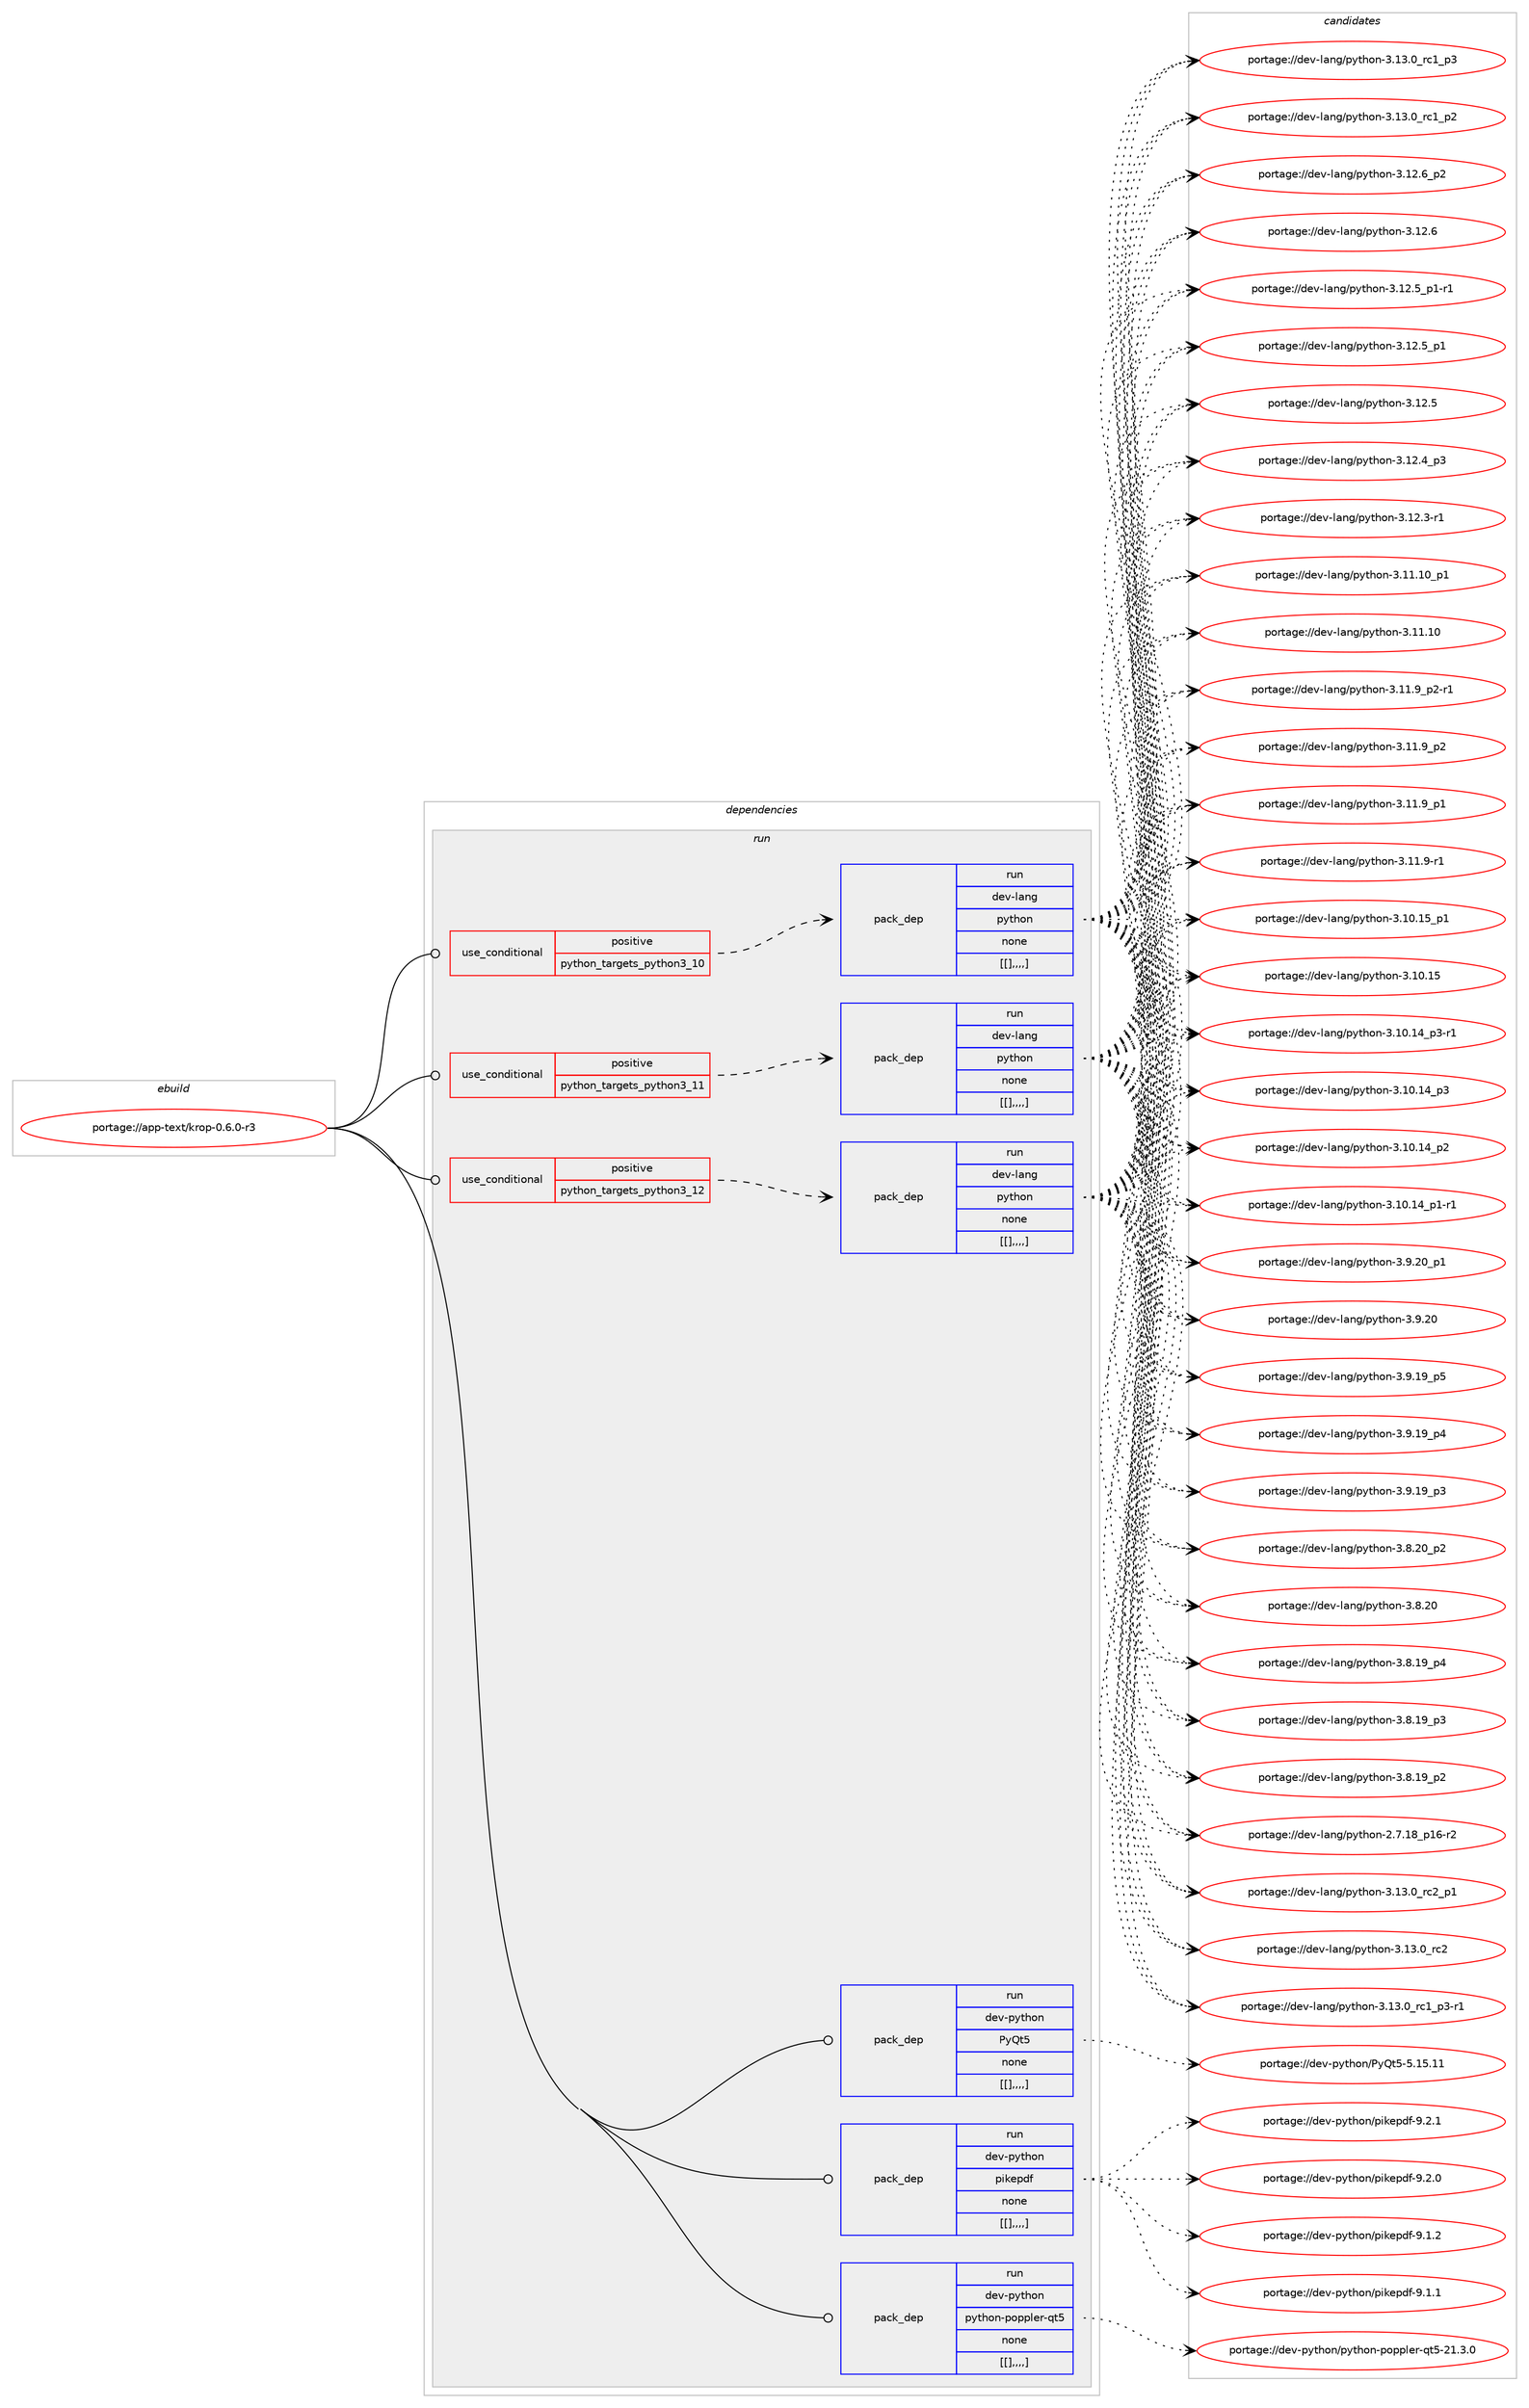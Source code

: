 digraph prolog {

# *************
# Graph options
# *************

newrank=true;
concentrate=true;
compound=true;
graph [rankdir=LR,fontname=Helvetica,fontsize=10,ranksep=1.5];#, ranksep=2.5, nodesep=0.2];
edge  [arrowhead=vee];
node  [fontname=Helvetica,fontsize=10];

# **********
# The ebuild
# **********

subgraph cluster_leftcol {
color=gray;
label=<<i>ebuild</i>>;
id [label="portage://app-text/krop-0.6.0-r3", color=red, width=4, href="../app-text/krop-0.6.0-r3.svg"];
}

# ****************
# The dependencies
# ****************

subgraph cluster_midcol {
color=gray;
label=<<i>dependencies</i>>;
subgraph cluster_compile {
fillcolor="#eeeeee";
style=filled;
label=<<i>compile</i>>;
}
subgraph cluster_compileandrun {
fillcolor="#eeeeee";
style=filled;
label=<<i>compile and run</i>>;
}
subgraph cluster_run {
fillcolor="#eeeeee";
style=filled;
label=<<i>run</i>>;
subgraph cond15508 {
dependency55969 [label=<<TABLE BORDER="0" CELLBORDER="1" CELLSPACING="0" CELLPADDING="4"><TR><TD ROWSPAN="3" CELLPADDING="10">use_conditional</TD></TR><TR><TD>positive</TD></TR><TR><TD>python_targets_python3_10</TD></TR></TABLE>>, shape=none, color=red];
subgraph pack39969 {
dependency55970 [label=<<TABLE BORDER="0" CELLBORDER="1" CELLSPACING="0" CELLPADDING="4" WIDTH="220"><TR><TD ROWSPAN="6" CELLPADDING="30">pack_dep</TD></TR><TR><TD WIDTH="110">run</TD></TR><TR><TD>dev-lang</TD></TR><TR><TD>python</TD></TR><TR><TD>none</TD></TR><TR><TD>[[],,,,]</TD></TR></TABLE>>, shape=none, color=blue];
}
dependency55969:e -> dependency55970:w [weight=20,style="dashed",arrowhead="vee"];
}
id:e -> dependency55969:w [weight=20,style="solid",arrowhead="odot"];
subgraph cond15509 {
dependency55971 [label=<<TABLE BORDER="0" CELLBORDER="1" CELLSPACING="0" CELLPADDING="4"><TR><TD ROWSPAN="3" CELLPADDING="10">use_conditional</TD></TR><TR><TD>positive</TD></TR><TR><TD>python_targets_python3_11</TD></TR></TABLE>>, shape=none, color=red];
subgraph pack39970 {
dependency55972 [label=<<TABLE BORDER="0" CELLBORDER="1" CELLSPACING="0" CELLPADDING="4" WIDTH="220"><TR><TD ROWSPAN="6" CELLPADDING="30">pack_dep</TD></TR><TR><TD WIDTH="110">run</TD></TR><TR><TD>dev-lang</TD></TR><TR><TD>python</TD></TR><TR><TD>none</TD></TR><TR><TD>[[],,,,]</TD></TR></TABLE>>, shape=none, color=blue];
}
dependency55971:e -> dependency55972:w [weight=20,style="dashed",arrowhead="vee"];
}
id:e -> dependency55971:w [weight=20,style="solid",arrowhead="odot"];
subgraph cond15510 {
dependency55973 [label=<<TABLE BORDER="0" CELLBORDER="1" CELLSPACING="0" CELLPADDING="4"><TR><TD ROWSPAN="3" CELLPADDING="10">use_conditional</TD></TR><TR><TD>positive</TD></TR><TR><TD>python_targets_python3_12</TD></TR></TABLE>>, shape=none, color=red];
subgraph pack39971 {
dependency55974 [label=<<TABLE BORDER="0" CELLBORDER="1" CELLSPACING="0" CELLPADDING="4" WIDTH="220"><TR><TD ROWSPAN="6" CELLPADDING="30">pack_dep</TD></TR><TR><TD WIDTH="110">run</TD></TR><TR><TD>dev-lang</TD></TR><TR><TD>python</TD></TR><TR><TD>none</TD></TR><TR><TD>[[],,,,]</TD></TR></TABLE>>, shape=none, color=blue];
}
dependency55973:e -> dependency55974:w [weight=20,style="dashed",arrowhead="vee"];
}
id:e -> dependency55973:w [weight=20,style="solid",arrowhead="odot"];
subgraph pack39972 {
dependency55975 [label=<<TABLE BORDER="0" CELLBORDER="1" CELLSPACING="0" CELLPADDING="4" WIDTH="220"><TR><TD ROWSPAN="6" CELLPADDING="30">pack_dep</TD></TR><TR><TD WIDTH="110">run</TD></TR><TR><TD>dev-python</TD></TR><TR><TD>PyQt5</TD></TR><TR><TD>none</TD></TR><TR><TD>[[],,,,]</TD></TR></TABLE>>, shape=none, color=blue];
}
id:e -> dependency55975:w [weight=20,style="solid",arrowhead="odot"];
subgraph pack39973 {
dependency55976 [label=<<TABLE BORDER="0" CELLBORDER="1" CELLSPACING="0" CELLPADDING="4" WIDTH="220"><TR><TD ROWSPAN="6" CELLPADDING="30">pack_dep</TD></TR><TR><TD WIDTH="110">run</TD></TR><TR><TD>dev-python</TD></TR><TR><TD>pikepdf</TD></TR><TR><TD>none</TD></TR><TR><TD>[[],,,,]</TD></TR></TABLE>>, shape=none, color=blue];
}
id:e -> dependency55976:w [weight=20,style="solid",arrowhead="odot"];
subgraph pack39974 {
dependency55977 [label=<<TABLE BORDER="0" CELLBORDER="1" CELLSPACING="0" CELLPADDING="4" WIDTH="220"><TR><TD ROWSPAN="6" CELLPADDING="30">pack_dep</TD></TR><TR><TD WIDTH="110">run</TD></TR><TR><TD>dev-python</TD></TR><TR><TD>python-poppler-qt5</TD></TR><TR><TD>none</TD></TR><TR><TD>[[],,,,]</TD></TR></TABLE>>, shape=none, color=blue];
}
id:e -> dependency55977:w [weight=20,style="solid",arrowhead="odot"];
}
}

# **************
# The candidates
# **************

subgraph cluster_choices {
rank=same;
color=gray;
label=<<i>candidates</i>>;

subgraph choice39969 {
color=black;
nodesep=1;
choice100101118451089711010347112121116104111110455146495146489511499509511249 [label="portage://dev-lang/python-3.13.0_rc2_p1", color=red, width=4,href="../dev-lang/python-3.13.0_rc2_p1.svg"];
choice10010111845108971101034711212111610411111045514649514648951149950 [label="portage://dev-lang/python-3.13.0_rc2", color=red, width=4,href="../dev-lang/python-3.13.0_rc2.svg"];
choice1001011184510897110103471121211161041111104551464951464895114994995112514511449 [label="portage://dev-lang/python-3.13.0_rc1_p3-r1", color=red, width=4,href="../dev-lang/python-3.13.0_rc1_p3-r1.svg"];
choice100101118451089711010347112121116104111110455146495146489511499499511251 [label="portage://dev-lang/python-3.13.0_rc1_p3", color=red, width=4,href="../dev-lang/python-3.13.0_rc1_p3.svg"];
choice100101118451089711010347112121116104111110455146495146489511499499511250 [label="portage://dev-lang/python-3.13.0_rc1_p2", color=red, width=4,href="../dev-lang/python-3.13.0_rc1_p2.svg"];
choice100101118451089711010347112121116104111110455146495046549511250 [label="portage://dev-lang/python-3.12.6_p2", color=red, width=4,href="../dev-lang/python-3.12.6_p2.svg"];
choice10010111845108971101034711212111610411111045514649504654 [label="portage://dev-lang/python-3.12.6", color=red, width=4,href="../dev-lang/python-3.12.6.svg"];
choice1001011184510897110103471121211161041111104551464950465395112494511449 [label="portage://dev-lang/python-3.12.5_p1-r1", color=red, width=4,href="../dev-lang/python-3.12.5_p1-r1.svg"];
choice100101118451089711010347112121116104111110455146495046539511249 [label="portage://dev-lang/python-3.12.5_p1", color=red, width=4,href="../dev-lang/python-3.12.5_p1.svg"];
choice10010111845108971101034711212111610411111045514649504653 [label="portage://dev-lang/python-3.12.5", color=red, width=4,href="../dev-lang/python-3.12.5.svg"];
choice100101118451089711010347112121116104111110455146495046529511251 [label="portage://dev-lang/python-3.12.4_p3", color=red, width=4,href="../dev-lang/python-3.12.4_p3.svg"];
choice100101118451089711010347112121116104111110455146495046514511449 [label="portage://dev-lang/python-3.12.3-r1", color=red, width=4,href="../dev-lang/python-3.12.3-r1.svg"];
choice10010111845108971101034711212111610411111045514649494649489511249 [label="portage://dev-lang/python-3.11.10_p1", color=red, width=4,href="../dev-lang/python-3.11.10_p1.svg"];
choice1001011184510897110103471121211161041111104551464949464948 [label="portage://dev-lang/python-3.11.10", color=red, width=4,href="../dev-lang/python-3.11.10.svg"];
choice1001011184510897110103471121211161041111104551464949465795112504511449 [label="portage://dev-lang/python-3.11.9_p2-r1", color=red, width=4,href="../dev-lang/python-3.11.9_p2-r1.svg"];
choice100101118451089711010347112121116104111110455146494946579511250 [label="portage://dev-lang/python-3.11.9_p2", color=red, width=4,href="../dev-lang/python-3.11.9_p2.svg"];
choice100101118451089711010347112121116104111110455146494946579511249 [label="portage://dev-lang/python-3.11.9_p1", color=red, width=4,href="../dev-lang/python-3.11.9_p1.svg"];
choice100101118451089711010347112121116104111110455146494946574511449 [label="portage://dev-lang/python-3.11.9-r1", color=red, width=4,href="../dev-lang/python-3.11.9-r1.svg"];
choice10010111845108971101034711212111610411111045514649484649539511249 [label="portage://dev-lang/python-3.10.15_p1", color=red, width=4,href="../dev-lang/python-3.10.15_p1.svg"];
choice1001011184510897110103471121211161041111104551464948464953 [label="portage://dev-lang/python-3.10.15", color=red, width=4,href="../dev-lang/python-3.10.15.svg"];
choice100101118451089711010347112121116104111110455146494846495295112514511449 [label="portage://dev-lang/python-3.10.14_p3-r1", color=red, width=4,href="../dev-lang/python-3.10.14_p3-r1.svg"];
choice10010111845108971101034711212111610411111045514649484649529511251 [label="portage://dev-lang/python-3.10.14_p3", color=red, width=4,href="../dev-lang/python-3.10.14_p3.svg"];
choice10010111845108971101034711212111610411111045514649484649529511250 [label="portage://dev-lang/python-3.10.14_p2", color=red, width=4,href="../dev-lang/python-3.10.14_p2.svg"];
choice100101118451089711010347112121116104111110455146494846495295112494511449 [label="portage://dev-lang/python-3.10.14_p1-r1", color=red, width=4,href="../dev-lang/python-3.10.14_p1-r1.svg"];
choice100101118451089711010347112121116104111110455146574650489511249 [label="portage://dev-lang/python-3.9.20_p1", color=red, width=4,href="../dev-lang/python-3.9.20_p1.svg"];
choice10010111845108971101034711212111610411111045514657465048 [label="portage://dev-lang/python-3.9.20", color=red, width=4,href="../dev-lang/python-3.9.20.svg"];
choice100101118451089711010347112121116104111110455146574649579511253 [label="portage://dev-lang/python-3.9.19_p5", color=red, width=4,href="../dev-lang/python-3.9.19_p5.svg"];
choice100101118451089711010347112121116104111110455146574649579511252 [label="portage://dev-lang/python-3.9.19_p4", color=red, width=4,href="../dev-lang/python-3.9.19_p4.svg"];
choice100101118451089711010347112121116104111110455146574649579511251 [label="portage://dev-lang/python-3.9.19_p3", color=red, width=4,href="../dev-lang/python-3.9.19_p3.svg"];
choice100101118451089711010347112121116104111110455146564650489511250 [label="portage://dev-lang/python-3.8.20_p2", color=red, width=4,href="../dev-lang/python-3.8.20_p2.svg"];
choice10010111845108971101034711212111610411111045514656465048 [label="portage://dev-lang/python-3.8.20", color=red, width=4,href="../dev-lang/python-3.8.20.svg"];
choice100101118451089711010347112121116104111110455146564649579511252 [label="portage://dev-lang/python-3.8.19_p4", color=red, width=4,href="../dev-lang/python-3.8.19_p4.svg"];
choice100101118451089711010347112121116104111110455146564649579511251 [label="portage://dev-lang/python-3.8.19_p3", color=red, width=4,href="../dev-lang/python-3.8.19_p3.svg"];
choice100101118451089711010347112121116104111110455146564649579511250 [label="portage://dev-lang/python-3.8.19_p2", color=red, width=4,href="../dev-lang/python-3.8.19_p2.svg"];
choice100101118451089711010347112121116104111110455046554649569511249544511450 [label="portage://dev-lang/python-2.7.18_p16-r2", color=red, width=4,href="../dev-lang/python-2.7.18_p16-r2.svg"];
dependency55970:e -> choice100101118451089711010347112121116104111110455146495146489511499509511249:w [style=dotted,weight="100"];
dependency55970:e -> choice10010111845108971101034711212111610411111045514649514648951149950:w [style=dotted,weight="100"];
dependency55970:e -> choice1001011184510897110103471121211161041111104551464951464895114994995112514511449:w [style=dotted,weight="100"];
dependency55970:e -> choice100101118451089711010347112121116104111110455146495146489511499499511251:w [style=dotted,weight="100"];
dependency55970:e -> choice100101118451089711010347112121116104111110455146495146489511499499511250:w [style=dotted,weight="100"];
dependency55970:e -> choice100101118451089711010347112121116104111110455146495046549511250:w [style=dotted,weight="100"];
dependency55970:e -> choice10010111845108971101034711212111610411111045514649504654:w [style=dotted,weight="100"];
dependency55970:e -> choice1001011184510897110103471121211161041111104551464950465395112494511449:w [style=dotted,weight="100"];
dependency55970:e -> choice100101118451089711010347112121116104111110455146495046539511249:w [style=dotted,weight="100"];
dependency55970:e -> choice10010111845108971101034711212111610411111045514649504653:w [style=dotted,weight="100"];
dependency55970:e -> choice100101118451089711010347112121116104111110455146495046529511251:w [style=dotted,weight="100"];
dependency55970:e -> choice100101118451089711010347112121116104111110455146495046514511449:w [style=dotted,weight="100"];
dependency55970:e -> choice10010111845108971101034711212111610411111045514649494649489511249:w [style=dotted,weight="100"];
dependency55970:e -> choice1001011184510897110103471121211161041111104551464949464948:w [style=dotted,weight="100"];
dependency55970:e -> choice1001011184510897110103471121211161041111104551464949465795112504511449:w [style=dotted,weight="100"];
dependency55970:e -> choice100101118451089711010347112121116104111110455146494946579511250:w [style=dotted,weight="100"];
dependency55970:e -> choice100101118451089711010347112121116104111110455146494946579511249:w [style=dotted,weight="100"];
dependency55970:e -> choice100101118451089711010347112121116104111110455146494946574511449:w [style=dotted,weight="100"];
dependency55970:e -> choice10010111845108971101034711212111610411111045514649484649539511249:w [style=dotted,weight="100"];
dependency55970:e -> choice1001011184510897110103471121211161041111104551464948464953:w [style=dotted,weight="100"];
dependency55970:e -> choice100101118451089711010347112121116104111110455146494846495295112514511449:w [style=dotted,weight="100"];
dependency55970:e -> choice10010111845108971101034711212111610411111045514649484649529511251:w [style=dotted,weight="100"];
dependency55970:e -> choice10010111845108971101034711212111610411111045514649484649529511250:w [style=dotted,weight="100"];
dependency55970:e -> choice100101118451089711010347112121116104111110455146494846495295112494511449:w [style=dotted,weight="100"];
dependency55970:e -> choice100101118451089711010347112121116104111110455146574650489511249:w [style=dotted,weight="100"];
dependency55970:e -> choice10010111845108971101034711212111610411111045514657465048:w [style=dotted,weight="100"];
dependency55970:e -> choice100101118451089711010347112121116104111110455146574649579511253:w [style=dotted,weight="100"];
dependency55970:e -> choice100101118451089711010347112121116104111110455146574649579511252:w [style=dotted,weight="100"];
dependency55970:e -> choice100101118451089711010347112121116104111110455146574649579511251:w [style=dotted,weight="100"];
dependency55970:e -> choice100101118451089711010347112121116104111110455146564650489511250:w [style=dotted,weight="100"];
dependency55970:e -> choice10010111845108971101034711212111610411111045514656465048:w [style=dotted,weight="100"];
dependency55970:e -> choice100101118451089711010347112121116104111110455146564649579511252:w [style=dotted,weight="100"];
dependency55970:e -> choice100101118451089711010347112121116104111110455146564649579511251:w [style=dotted,weight="100"];
dependency55970:e -> choice100101118451089711010347112121116104111110455146564649579511250:w [style=dotted,weight="100"];
dependency55970:e -> choice100101118451089711010347112121116104111110455046554649569511249544511450:w [style=dotted,weight="100"];
}
subgraph choice39970 {
color=black;
nodesep=1;
choice100101118451089711010347112121116104111110455146495146489511499509511249 [label="portage://dev-lang/python-3.13.0_rc2_p1", color=red, width=4,href="../dev-lang/python-3.13.0_rc2_p1.svg"];
choice10010111845108971101034711212111610411111045514649514648951149950 [label="portage://dev-lang/python-3.13.0_rc2", color=red, width=4,href="../dev-lang/python-3.13.0_rc2.svg"];
choice1001011184510897110103471121211161041111104551464951464895114994995112514511449 [label="portage://dev-lang/python-3.13.0_rc1_p3-r1", color=red, width=4,href="../dev-lang/python-3.13.0_rc1_p3-r1.svg"];
choice100101118451089711010347112121116104111110455146495146489511499499511251 [label="portage://dev-lang/python-3.13.0_rc1_p3", color=red, width=4,href="../dev-lang/python-3.13.0_rc1_p3.svg"];
choice100101118451089711010347112121116104111110455146495146489511499499511250 [label="portage://dev-lang/python-3.13.0_rc1_p2", color=red, width=4,href="../dev-lang/python-3.13.0_rc1_p2.svg"];
choice100101118451089711010347112121116104111110455146495046549511250 [label="portage://dev-lang/python-3.12.6_p2", color=red, width=4,href="../dev-lang/python-3.12.6_p2.svg"];
choice10010111845108971101034711212111610411111045514649504654 [label="portage://dev-lang/python-3.12.6", color=red, width=4,href="../dev-lang/python-3.12.6.svg"];
choice1001011184510897110103471121211161041111104551464950465395112494511449 [label="portage://dev-lang/python-3.12.5_p1-r1", color=red, width=4,href="../dev-lang/python-3.12.5_p1-r1.svg"];
choice100101118451089711010347112121116104111110455146495046539511249 [label="portage://dev-lang/python-3.12.5_p1", color=red, width=4,href="../dev-lang/python-3.12.5_p1.svg"];
choice10010111845108971101034711212111610411111045514649504653 [label="portage://dev-lang/python-3.12.5", color=red, width=4,href="../dev-lang/python-3.12.5.svg"];
choice100101118451089711010347112121116104111110455146495046529511251 [label="portage://dev-lang/python-3.12.4_p3", color=red, width=4,href="../dev-lang/python-3.12.4_p3.svg"];
choice100101118451089711010347112121116104111110455146495046514511449 [label="portage://dev-lang/python-3.12.3-r1", color=red, width=4,href="../dev-lang/python-3.12.3-r1.svg"];
choice10010111845108971101034711212111610411111045514649494649489511249 [label="portage://dev-lang/python-3.11.10_p1", color=red, width=4,href="../dev-lang/python-3.11.10_p1.svg"];
choice1001011184510897110103471121211161041111104551464949464948 [label="portage://dev-lang/python-3.11.10", color=red, width=4,href="../dev-lang/python-3.11.10.svg"];
choice1001011184510897110103471121211161041111104551464949465795112504511449 [label="portage://dev-lang/python-3.11.9_p2-r1", color=red, width=4,href="../dev-lang/python-3.11.9_p2-r1.svg"];
choice100101118451089711010347112121116104111110455146494946579511250 [label="portage://dev-lang/python-3.11.9_p2", color=red, width=4,href="../dev-lang/python-3.11.9_p2.svg"];
choice100101118451089711010347112121116104111110455146494946579511249 [label="portage://dev-lang/python-3.11.9_p1", color=red, width=4,href="../dev-lang/python-3.11.9_p1.svg"];
choice100101118451089711010347112121116104111110455146494946574511449 [label="portage://dev-lang/python-3.11.9-r1", color=red, width=4,href="../dev-lang/python-3.11.9-r1.svg"];
choice10010111845108971101034711212111610411111045514649484649539511249 [label="portage://dev-lang/python-3.10.15_p1", color=red, width=4,href="../dev-lang/python-3.10.15_p1.svg"];
choice1001011184510897110103471121211161041111104551464948464953 [label="portage://dev-lang/python-3.10.15", color=red, width=4,href="../dev-lang/python-3.10.15.svg"];
choice100101118451089711010347112121116104111110455146494846495295112514511449 [label="portage://dev-lang/python-3.10.14_p3-r1", color=red, width=4,href="../dev-lang/python-3.10.14_p3-r1.svg"];
choice10010111845108971101034711212111610411111045514649484649529511251 [label="portage://dev-lang/python-3.10.14_p3", color=red, width=4,href="../dev-lang/python-3.10.14_p3.svg"];
choice10010111845108971101034711212111610411111045514649484649529511250 [label="portage://dev-lang/python-3.10.14_p2", color=red, width=4,href="../dev-lang/python-3.10.14_p2.svg"];
choice100101118451089711010347112121116104111110455146494846495295112494511449 [label="portage://dev-lang/python-3.10.14_p1-r1", color=red, width=4,href="../dev-lang/python-3.10.14_p1-r1.svg"];
choice100101118451089711010347112121116104111110455146574650489511249 [label="portage://dev-lang/python-3.9.20_p1", color=red, width=4,href="../dev-lang/python-3.9.20_p1.svg"];
choice10010111845108971101034711212111610411111045514657465048 [label="portage://dev-lang/python-3.9.20", color=red, width=4,href="../dev-lang/python-3.9.20.svg"];
choice100101118451089711010347112121116104111110455146574649579511253 [label="portage://dev-lang/python-3.9.19_p5", color=red, width=4,href="../dev-lang/python-3.9.19_p5.svg"];
choice100101118451089711010347112121116104111110455146574649579511252 [label="portage://dev-lang/python-3.9.19_p4", color=red, width=4,href="../dev-lang/python-3.9.19_p4.svg"];
choice100101118451089711010347112121116104111110455146574649579511251 [label="portage://dev-lang/python-3.9.19_p3", color=red, width=4,href="../dev-lang/python-3.9.19_p3.svg"];
choice100101118451089711010347112121116104111110455146564650489511250 [label="portage://dev-lang/python-3.8.20_p2", color=red, width=4,href="../dev-lang/python-3.8.20_p2.svg"];
choice10010111845108971101034711212111610411111045514656465048 [label="portage://dev-lang/python-3.8.20", color=red, width=4,href="../dev-lang/python-3.8.20.svg"];
choice100101118451089711010347112121116104111110455146564649579511252 [label="portage://dev-lang/python-3.8.19_p4", color=red, width=4,href="../dev-lang/python-3.8.19_p4.svg"];
choice100101118451089711010347112121116104111110455146564649579511251 [label="portage://dev-lang/python-3.8.19_p3", color=red, width=4,href="../dev-lang/python-3.8.19_p3.svg"];
choice100101118451089711010347112121116104111110455146564649579511250 [label="portage://dev-lang/python-3.8.19_p2", color=red, width=4,href="../dev-lang/python-3.8.19_p2.svg"];
choice100101118451089711010347112121116104111110455046554649569511249544511450 [label="portage://dev-lang/python-2.7.18_p16-r2", color=red, width=4,href="../dev-lang/python-2.7.18_p16-r2.svg"];
dependency55972:e -> choice100101118451089711010347112121116104111110455146495146489511499509511249:w [style=dotted,weight="100"];
dependency55972:e -> choice10010111845108971101034711212111610411111045514649514648951149950:w [style=dotted,weight="100"];
dependency55972:e -> choice1001011184510897110103471121211161041111104551464951464895114994995112514511449:w [style=dotted,weight="100"];
dependency55972:e -> choice100101118451089711010347112121116104111110455146495146489511499499511251:w [style=dotted,weight="100"];
dependency55972:e -> choice100101118451089711010347112121116104111110455146495146489511499499511250:w [style=dotted,weight="100"];
dependency55972:e -> choice100101118451089711010347112121116104111110455146495046549511250:w [style=dotted,weight="100"];
dependency55972:e -> choice10010111845108971101034711212111610411111045514649504654:w [style=dotted,weight="100"];
dependency55972:e -> choice1001011184510897110103471121211161041111104551464950465395112494511449:w [style=dotted,weight="100"];
dependency55972:e -> choice100101118451089711010347112121116104111110455146495046539511249:w [style=dotted,weight="100"];
dependency55972:e -> choice10010111845108971101034711212111610411111045514649504653:w [style=dotted,weight="100"];
dependency55972:e -> choice100101118451089711010347112121116104111110455146495046529511251:w [style=dotted,weight="100"];
dependency55972:e -> choice100101118451089711010347112121116104111110455146495046514511449:w [style=dotted,weight="100"];
dependency55972:e -> choice10010111845108971101034711212111610411111045514649494649489511249:w [style=dotted,weight="100"];
dependency55972:e -> choice1001011184510897110103471121211161041111104551464949464948:w [style=dotted,weight="100"];
dependency55972:e -> choice1001011184510897110103471121211161041111104551464949465795112504511449:w [style=dotted,weight="100"];
dependency55972:e -> choice100101118451089711010347112121116104111110455146494946579511250:w [style=dotted,weight="100"];
dependency55972:e -> choice100101118451089711010347112121116104111110455146494946579511249:w [style=dotted,weight="100"];
dependency55972:e -> choice100101118451089711010347112121116104111110455146494946574511449:w [style=dotted,weight="100"];
dependency55972:e -> choice10010111845108971101034711212111610411111045514649484649539511249:w [style=dotted,weight="100"];
dependency55972:e -> choice1001011184510897110103471121211161041111104551464948464953:w [style=dotted,weight="100"];
dependency55972:e -> choice100101118451089711010347112121116104111110455146494846495295112514511449:w [style=dotted,weight="100"];
dependency55972:e -> choice10010111845108971101034711212111610411111045514649484649529511251:w [style=dotted,weight="100"];
dependency55972:e -> choice10010111845108971101034711212111610411111045514649484649529511250:w [style=dotted,weight="100"];
dependency55972:e -> choice100101118451089711010347112121116104111110455146494846495295112494511449:w [style=dotted,weight="100"];
dependency55972:e -> choice100101118451089711010347112121116104111110455146574650489511249:w [style=dotted,weight="100"];
dependency55972:e -> choice10010111845108971101034711212111610411111045514657465048:w [style=dotted,weight="100"];
dependency55972:e -> choice100101118451089711010347112121116104111110455146574649579511253:w [style=dotted,weight="100"];
dependency55972:e -> choice100101118451089711010347112121116104111110455146574649579511252:w [style=dotted,weight="100"];
dependency55972:e -> choice100101118451089711010347112121116104111110455146574649579511251:w [style=dotted,weight="100"];
dependency55972:e -> choice100101118451089711010347112121116104111110455146564650489511250:w [style=dotted,weight="100"];
dependency55972:e -> choice10010111845108971101034711212111610411111045514656465048:w [style=dotted,weight="100"];
dependency55972:e -> choice100101118451089711010347112121116104111110455146564649579511252:w [style=dotted,weight="100"];
dependency55972:e -> choice100101118451089711010347112121116104111110455146564649579511251:w [style=dotted,weight="100"];
dependency55972:e -> choice100101118451089711010347112121116104111110455146564649579511250:w [style=dotted,weight="100"];
dependency55972:e -> choice100101118451089711010347112121116104111110455046554649569511249544511450:w [style=dotted,weight="100"];
}
subgraph choice39971 {
color=black;
nodesep=1;
choice100101118451089711010347112121116104111110455146495146489511499509511249 [label="portage://dev-lang/python-3.13.0_rc2_p1", color=red, width=4,href="../dev-lang/python-3.13.0_rc2_p1.svg"];
choice10010111845108971101034711212111610411111045514649514648951149950 [label="portage://dev-lang/python-3.13.0_rc2", color=red, width=4,href="../dev-lang/python-3.13.0_rc2.svg"];
choice1001011184510897110103471121211161041111104551464951464895114994995112514511449 [label="portage://dev-lang/python-3.13.0_rc1_p3-r1", color=red, width=4,href="../dev-lang/python-3.13.0_rc1_p3-r1.svg"];
choice100101118451089711010347112121116104111110455146495146489511499499511251 [label="portage://dev-lang/python-3.13.0_rc1_p3", color=red, width=4,href="../dev-lang/python-3.13.0_rc1_p3.svg"];
choice100101118451089711010347112121116104111110455146495146489511499499511250 [label="portage://dev-lang/python-3.13.0_rc1_p2", color=red, width=4,href="../dev-lang/python-3.13.0_rc1_p2.svg"];
choice100101118451089711010347112121116104111110455146495046549511250 [label="portage://dev-lang/python-3.12.6_p2", color=red, width=4,href="../dev-lang/python-3.12.6_p2.svg"];
choice10010111845108971101034711212111610411111045514649504654 [label="portage://dev-lang/python-3.12.6", color=red, width=4,href="../dev-lang/python-3.12.6.svg"];
choice1001011184510897110103471121211161041111104551464950465395112494511449 [label="portage://dev-lang/python-3.12.5_p1-r1", color=red, width=4,href="../dev-lang/python-3.12.5_p1-r1.svg"];
choice100101118451089711010347112121116104111110455146495046539511249 [label="portage://dev-lang/python-3.12.5_p1", color=red, width=4,href="../dev-lang/python-3.12.5_p1.svg"];
choice10010111845108971101034711212111610411111045514649504653 [label="portage://dev-lang/python-3.12.5", color=red, width=4,href="../dev-lang/python-3.12.5.svg"];
choice100101118451089711010347112121116104111110455146495046529511251 [label="portage://dev-lang/python-3.12.4_p3", color=red, width=4,href="../dev-lang/python-3.12.4_p3.svg"];
choice100101118451089711010347112121116104111110455146495046514511449 [label="portage://dev-lang/python-3.12.3-r1", color=red, width=4,href="../dev-lang/python-3.12.3-r1.svg"];
choice10010111845108971101034711212111610411111045514649494649489511249 [label="portage://dev-lang/python-3.11.10_p1", color=red, width=4,href="../dev-lang/python-3.11.10_p1.svg"];
choice1001011184510897110103471121211161041111104551464949464948 [label="portage://dev-lang/python-3.11.10", color=red, width=4,href="../dev-lang/python-3.11.10.svg"];
choice1001011184510897110103471121211161041111104551464949465795112504511449 [label="portage://dev-lang/python-3.11.9_p2-r1", color=red, width=4,href="../dev-lang/python-3.11.9_p2-r1.svg"];
choice100101118451089711010347112121116104111110455146494946579511250 [label="portage://dev-lang/python-3.11.9_p2", color=red, width=4,href="../dev-lang/python-3.11.9_p2.svg"];
choice100101118451089711010347112121116104111110455146494946579511249 [label="portage://dev-lang/python-3.11.9_p1", color=red, width=4,href="../dev-lang/python-3.11.9_p1.svg"];
choice100101118451089711010347112121116104111110455146494946574511449 [label="portage://dev-lang/python-3.11.9-r1", color=red, width=4,href="../dev-lang/python-3.11.9-r1.svg"];
choice10010111845108971101034711212111610411111045514649484649539511249 [label="portage://dev-lang/python-3.10.15_p1", color=red, width=4,href="../dev-lang/python-3.10.15_p1.svg"];
choice1001011184510897110103471121211161041111104551464948464953 [label="portage://dev-lang/python-3.10.15", color=red, width=4,href="../dev-lang/python-3.10.15.svg"];
choice100101118451089711010347112121116104111110455146494846495295112514511449 [label="portage://dev-lang/python-3.10.14_p3-r1", color=red, width=4,href="../dev-lang/python-3.10.14_p3-r1.svg"];
choice10010111845108971101034711212111610411111045514649484649529511251 [label="portage://dev-lang/python-3.10.14_p3", color=red, width=4,href="../dev-lang/python-3.10.14_p3.svg"];
choice10010111845108971101034711212111610411111045514649484649529511250 [label="portage://dev-lang/python-3.10.14_p2", color=red, width=4,href="../dev-lang/python-3.10.14_p2.svg"];
choice100101118451089711010347112121116104111110455146494846495295112494511449 [label="portage://dev-lang/python-3.10.14_p1-r1", color=red, width=4,href="../dev-lang/python-3.10.14_p1-r1.svg"];
choice100101118451089711010347112121116104111110455146574650489511249 [label="portage://dev-lang/python-3.9.20_p1", color=red, width=4,href="../dev-lang/python-3.9.20_p1.svg"];
choice10010111845108971101034711212111610411111045514657465048 [label="portage://dev-lang/python-3.9.20", color=red, width=4,href="../dev-lang/python-3.9.20.svg"];
choice100101118451089711010347112121116104111110455146574649579511253 [label="portage://dev-lang/python-3.9.19_p5", color=red, width=4,href="../dev-lang/python-3.9.19_p5.svg"];
choice100101118451089711010347112121116104111110455146574649579511252 [label="portage://dev-lang/python-3.9.19_p4", color=red, width=4,href="../dev-lang/python-3.9.19_p4.svg"];
choice100101118451089711010347112121116104111110455146574649579511251 [label="portage://dev-lang/python-3.9.19_p3", color=red, width=4,href="../dev-lang/python-3.9.19_p3.svg"];
choice100101118451089711010347112121116104111110455146564650489511250 [label="portage://dev-lang/python-3.8.20_p2", color=red, width=4,href="../dev-lang/python-3.8.20_p2.svg"];
choice10010111845108971101034711212111610411111045514656465048 [label="portage://dev-lang/python-3.8.20", color=red, width=4,href="../dev-lang/python-3.8.20.svg"];
choice100101118451089711010347112121116104111110455146564649579511252 [label="portage://dev-lang/python-3.8.19_p4", color=red, width=4,href="../dev-lang/python-3.8.19_p4.svg"];
choice100101118451089711010347112121116104111110455146564649579511251 [label="portage://dev-lang/python-3.8.19_p3", color=red, width=4,href="../dev-lang/python-3.8.19_p3.svg"];
choice100101118451089711010347112121116104111110455146564649579511250 [label="portage://dev-lang/python-3.8.19_p2", color=red, width=4,href="../dev-lang/python-3.8.19_p2.svg"];
choice100101118451089711010347112121116104111110455046554649569511249544511450 [label="portage://dev-lang/python-2.7.18_p16-r2", color=red, width=4,href="../dev-lang/python-2.7.18_p16-r2.svg"];
dependency55974:e -> choice100101118451089711010347112121116104111110455146495146489511499509511249:w [style=dotted,weight="100"];
dependency55974:e -> choice10010111845108971101034711212111610411111045514649514648951149950:w [style=dotted,weight="100"];
dependency55974:e -> choice1001011184510897110103471121211161041111104551464951464895114994995112514511449:w [style=dotted,weight="100"];
dependency55974:e -> choice100101118451089711010347112121116104111110455146495146489511499499511251:w [style=dotted,weight="100"];
dependency55974:e -> choice100101118451089711010347112121116104111110455146495146489511499499511250:w [style=dotted,weight="100"];
dependency55974:e -> choice100101118451089711010347112121116104111110455146495046549511250:w [style=dotted,weight="100"];
dependency55974:e -> choice10010111845108971101034711212111610411111045514649504654:w [style=dotted,weight="100"];
dependency55974:e -> choice1001011184510897110103471121211161041111104551464950465395112494511449:w [style=dotted,weight="100"];
dependency55974:e -> choice100101118451089711010347112121116104111110455146495046539511249:w [style=dotted,weight="100"];
dependency55974:e -> choice10010111845108971101034711212111610411111045514649504653:w [style=dotted,weight="100"];
dependency55974:e -> choice100101118451089711010347112121116104111110455146495046529511251:w [style=dotted,weight="100"];
dependency55974:e -> choice100101118451089711010347112121116104111110455146495046514511449:w [style=dotted,weight="100"];
dependency55974:e -> choice10010111845108971101034711212111610411111045514649494649489511249:w [style=dotted,weight="100"];
dependency55974:e -> choice1001011184510897110103471121211161041111104551464949464948:w [style=dotted,weight="100"];
dependency55974:e -> choice1001011184510897110103471121211161041111104551464949465795112504511449:w [style=dotted,weight="100"];
dependency55974:e -> choice100101118451089711010347112121116104111110455146494946579511250:w [style=dotted,weight="100"];
dependency55974:e -> choice100101118451089711010347112121116104111110455146494946579511249:w [style=dotted,weight="100"];
dependency55974:e -> choice100101118451089711010347112121116104111110455146494946574511449:w [style=dotted,weight="100"];
dependency55974:e -> choice10010111845108971101034711212111610411111045514649484649539511249:w [style=dotted,weight="100"];
dependency55974:e -> choice1001011184510897110103471121211161041111104551464948464953:w [style=dotted,weight="100"];
dependency55974:e -> choice100101118451089711010347112121116104111110455146494846495295112514511449:w [style=dotted,weight="100"];
dependency55974:e -> choice10010111845108971101034711212111610411111045514649484649529511251:w [style=dotted,weight="100"];
dependency55974:e -> choice10010111845108971101034711212111610411111045514649484649529511250:w [style=dotted,weight="100"];
dependency55974:e -> choice100101118451089711010347112121116104111110455146494846495295112494511449:w [style=dotted,weight="100"];
dependency55974:e -> choice100101118451089711010347112121116104111110455146574650489511249:w [style=dotted,weight="100"];
dependency55974:e -> choice10010111845108971101034711212111610411111045514657465048:w [style=dotted,weight="100"];
dependency55974:e -> choice100101118451089711010347112121116104111110455146574649579511253:w [style=dotted,weight="100"];
dependency55974:e -> choice100101118451089711010347112121116104111110455146574649579511252:w [style=dotted,weight="100"];
dependency55974:e -> choice100101118451089711010347112121116104111110455146574649579511251:w [style=dotted,weight="100"];
dependency55974:e -> choice100101118451089711010347112121116104111110455146564650489511250:w [style=dotted,weight="100"];
dependency55974:e -> choice10010111845108971101034711212111610411111045514656465048:w [style=dotted,weight="100"];
dependency55974:e -> choice100101118451089711010347112121116104111110455146564649579511252:w [style=dotted,weight="100"];
dependency55974:e -> choice100101118451089711010347112121116104111110455146564649579511251:w [style=dotted,weight="100"];
dependency55974:e -> choice100101118451089711010347112121116104111110455146564649579511250:w [style=dotted,weight="100"];
dependency55974:e -> choice100101118451089711010347112121116104111110455046554649569511249544511450:w [style=dotted,weight="100"];
}
subgraph choice39972 {
color=black;
nodesep=1;
choice10010111845112121116104111110478012181116534553464953464949 [label="portage://dev-python/PyQt5-5.15.11", color=red, width=4,href="../dev-python/PyQt5-5.15.11.svg"];
dependency55975:e -> choice10010111845112121116104111110478012181116534553464953464949:w [style=dotted,weight="100"];
}
subgraph choice39973 {
color=black;
nodesep=1;
choice1001011184511212111610411111047112105107101112100102455746504649 [label="portage://dev-python/pikepdf-9.2.1", color=red, width=4,href="../dev-python/pikepdf-9.2.1.svg"];
choice1001011184511212111610411111047112105107101112100102455746504648 [label="portage://dev-python/pikepdf-9.2.0", color=red, width=4,href="../dev-python/pikepdf-9.2.0.svg"];
choice1001011184511212111610411111047112105107101112100102455746494650 [label="portage://dev-python/pikepdf-9.1.2", color=red, width=4,href="../dev-python/pikepdf-9.1.2.svg"];
choice1001011184511212111610411111047112105107101112100102455746494649 [label="portage://dev-python/pikepdf-9.1.1", color=red, width=4,href="../dev-python/pikepdf-9.1.1.svg"];
dependency55976:e -> choice1001011184511212111610411111047112105107101112100102455746504649:w [style=dotted,weight="100"];
dependency55976:e -> choice1001011184511212111610411111047112105107101112100102455746504648:w [style=dotted,weight="100"];
dependency55976:e -> choice1001011184511212111610411111047112105107101112100102455746494650:w [style=dotted,weight="100"];
dependency55976:e -> choice1001011184511212111610411111047112105107101112100102455746494649:w [style=dotted,weight="100"];
}
subgraph choice39974 {
color=black;
nodesep=1;
choice100101118451121211161041111104711212111610411111045112111112112108101114451131165345504946514648 [label="portage://dev-python/python-poppler-qt5-21.3.0", color=red, width=4,href="../dev-python/python-poppler-qt5-21.3.0.svg"];
dependency55977:e -> choice100101118451121211161041111104711212111610411111045112111112112108101114451131165345504946514648:w [style=dotted,weight="100"];
}
}

}
